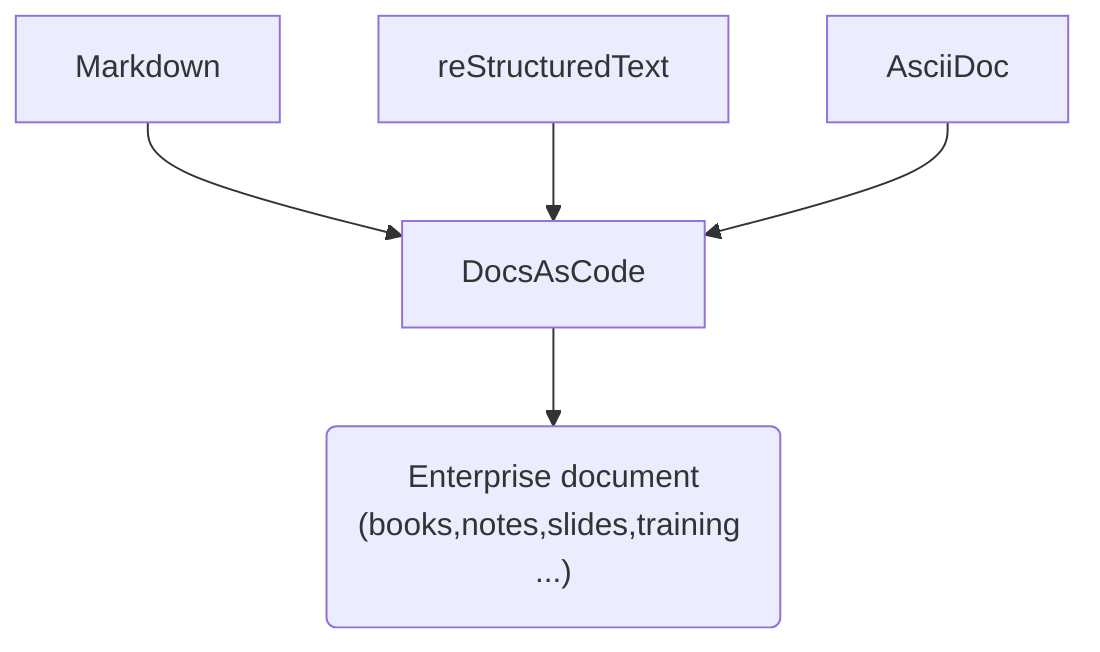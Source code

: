 graph TD
  Markdown --> DocsAsCode
  reStructuredText --> DocsAsCode
  AsciiDoc --> DocsAsCode
  DocsAsCode --> etp("<center>Enterprise document<br>(books,notes,slides,training ...)</center>")